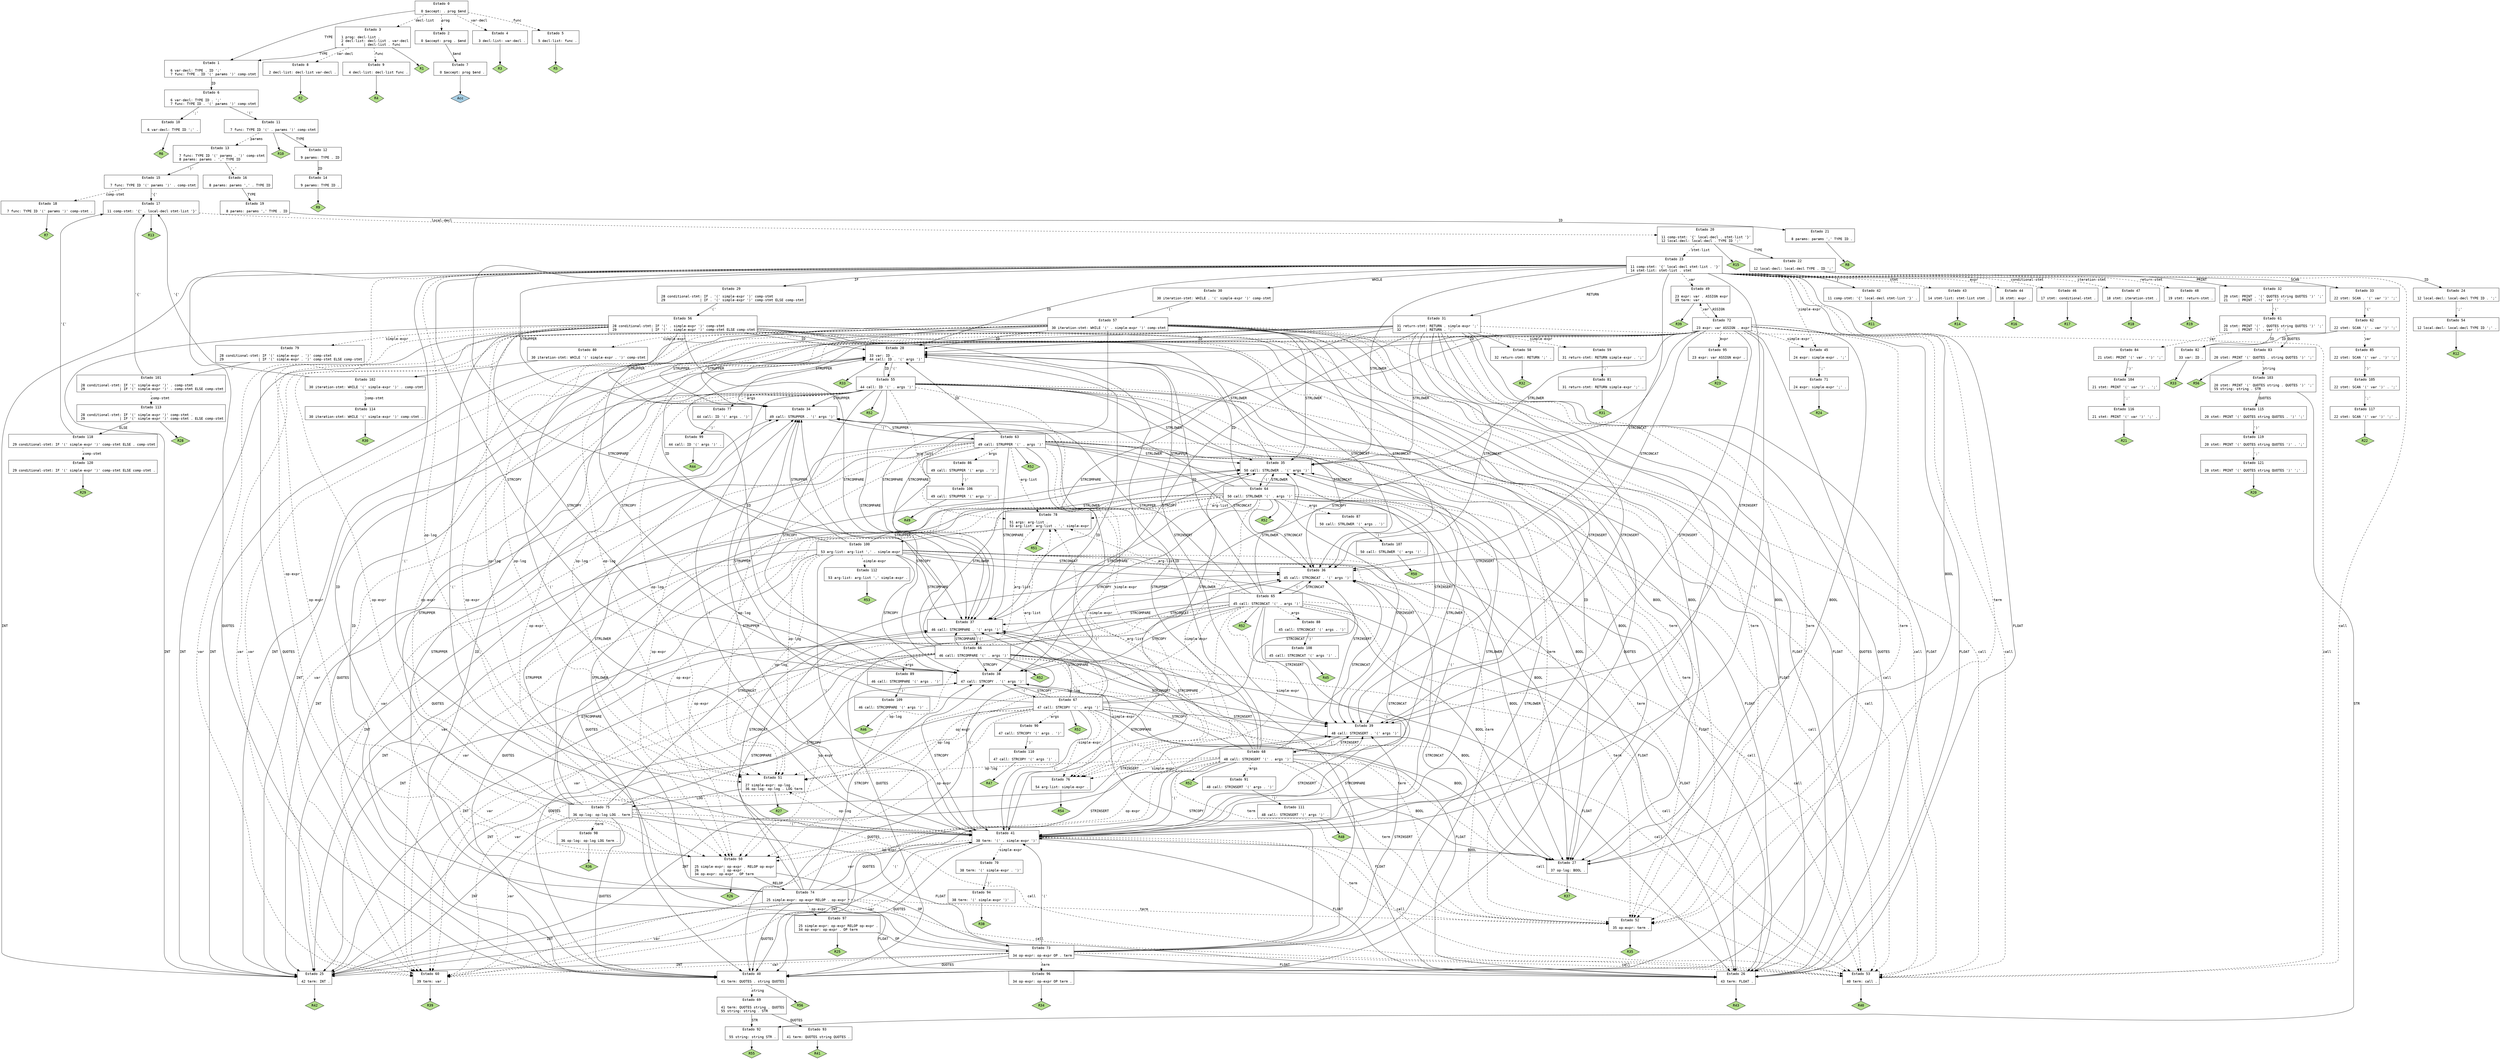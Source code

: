 // Gerado por GNU Bison 3.0.4.
// Relate erros para <bug-bison@gnu.org>.
// Site: <http://www.gnu.org/software/bison/>.

digraph "syntax.y"
{
  node [fontname = courier, shape = box, colorscheme = paired6]
  edge [fontname = courier]

  0 [label="Estado 0\n\l  0 $accept: . prog $end\l"]
  0 -> 1 [style=solid label="TYPE"]
  0 -> 2 [style=dashed label="prog"]
  0 -> 3 [style=dashed label="decl-list"]
  0 -> 4 [style=dashed label="var-decl"]
  0 -> 5 [style=dashed label="func"]
  1 [label="Estado 1\n\l  6 var-decl: TYPE . ID ';'\l  7 func: TYPE . ID '(' params ')' comp-stmt\l"]
  1 -> 6 [style=solid label="ID"]
  2 [label="Estado 2\n\l  0 $accept: prog . $end\l"]
  2 -> 7 [style=solid label="$end"]
  3 [label="Estado 3\n\l  1 prog: decl-list .\l  2 decl-list: decl-list . var-decl\l  4          | decl-list . func\l"]
  3 -> 1 [style=solid label="TYPE"]
  3 -> 8 [style=dashed label="var-decl"]
  3 -> 9 [style=dashed label="func"]
  3 -> "3R1" [style=solid]
 "3R1" [label="R1", fillcolor=3, shape=diamond, style=filled]
  4 [label="Estado 4\n\l  3 decl-list: var-decl .\l"]
  4 -> "4R3" [style=solid]
 "4R3" [label="R3", fillcolor=3, shape=diamond, style=filled]
  5 [label="Estado 5\n\l  5 decl-list: func .\l"]
  5 -> "5R5" [style=solid]
 "5R5" [label="R5", fillcolor=3, shape=diamond, style=filled]
  6 [label="Estado 6\n\l  6 var-decl: TYPE ID . ';'\l  7 func: TYPE ID . '(' params ')' comp-stmt\l"]
  6 -> 10 [style=solid label="';'"]
  6 -> 11 [style=solid label="'('"]
  7 [label="Estado 7\n\l  0 $accept: prog $end .\l"]
  7 -> "7R0" [style=solid]
 "7R0" [label="Acc", fillcolor=1, shape=diamond, style=filled]
  8 [label="Estado 8\n\l  2 decl-list: decl-list var-decl .\l"]
  8 -> "8R2" [style=solid]
 "8R2" [label="R2", fillcolor=3, shape=diamond, style=filled]
  9 [label="Estado 9\n\l  4 decl-list: decl-list func .\l"]
  9 -> "9R4" [style=solid]
 "9R4" [label="R4", fillcolor=3, shape=diamond, style=filled]
  10 [label="Estado 10\n\l  6 var-decl: TYPE ID ';' .\l"]
  10 -> "10R6" [style=solid]
 "10R6" [label="R6", fillcolor=3, shape=diamond, style=filled]
  11 [label="Estado 11\n\l  7 func: TYPE ID '(' . params ')' comp-stmt\l"]
  11 -> 12 [style=solid label="TYPE"]
  11 -> 13 [style=dashed label="params"]
  11 -> "11R10" [style=solid]
 "11R10" [label="R10", fillcolor=3, shape=diamond, style=filled]
  12 [label="Estado 12\n\l  9 params: TYPE . ID\l"]
  12 -> 14 [style=solid label="ID"]
  13 [label="Estado 13\n\l  7 func: TYPE ID '(' params . ')' comp-stmt\l  8 params: params . ',' TYPE ID\l"]
  13 -> 15 [style=solid label="')'"]
  13 -> 16 [style=solid label="','"]
  14 [label="Estado 14\n\l  9 params: TYPE ID .\l"]
  14 -> "14R9" [style=solid]
 "14R9" [label="R9", fillcolor=3, shape=diamond, style=filled]
  15 [label="Estado 15\n\l  7 func: TYPE ID '(' params ')' . comp-stmt\l"]
  15 -> 17 [style=solid label="'{'"]
  15 -> 18 [style=dashed label="comp-stmt"]
  16 [label="Estado 16\n\l  8 params: params ',' . TYPE ID\l"]
  16 -> 19 [style=solid label="TYPE"]
  17 [label="Estado 17\n\l 11 comp-stmt: '{' . local-decl stmt-list '}'\l"]
  17 -> 20 [style=dashed label="local-decl"]
  17 -> "17R13" [style=solid]
 "17R13" [label="R13", fillcolor=3, shape=diamond, style=filled]
  18 [label="Estado 18\n\l  7 func: TYPE ID '(' params ')' comp-stmt .\l"]
  18 -> "18R7" [style=solid]
 "18R7" [label="R7", fillcolor=3, shape=diamond, style=filled]
  19 [label="Estado 19\n\l  8 params: params ',' TYPE . ID\l"]
  19 -> 21 [style=solid label="ID"]
  20 [label="Estado 20\n\l 11 comp-stmt: '{' local-decl . stmt-list '}'\l 12 local-decl: local-decl . TYPE ID ';'\l"]
  20 -> 22 [style=solid label="TYPE"]
  20 -> 23 [style=dashed label="stmt-list"]
  20 -> "20R15" [style=solid]
 "20R15" [label="R15", fillcolor=3, shape=diamond, style=filled]
  21 [label="Estado 21\n\l  8 params: params ',' TYPE ID .\l"]
  21 -> "21R8" [style=solid]
 "21R8" [label="R8", fillcolor=3, shape=diamond, style=filled]
  22 [label="Estado 22\n\l 12 local-decl: local-decl TYPE . ID ';'\l"]
  22 -> 24 [style=solid label="ID"]
  23 [label="Estado 23\n\l 11 comp-stmt: '{' local-decl stmt-list . '}'\l 14 stmt-list: stmt-list . stmt\l"]
  23 -> 25 [style=solid label="INT"]
  23 -> 26 [style=solid label="FLOAT"]
  23 -> 27 [style=solid label="BOOL"]
  23 -> 28 [style=solid label="ID"]
  23 -> 29 [style=solid label="IF"]
  23 -> 30 [style=solid label="WHILE"]
  23 -> 31 [style=solid label="RETURN"]
  23 -> 32 [style=solid label="PRINT"]
  23 -> 33 [style=solid label="SCAN"]
  23 -> 34 [style=solid label="STRUPPER"]
  23 -> 35 [style=solid label="STRLOWER"]
  23 -> 36 [style=solid label="STRCONCAT"]
  23 -> 37 [style=solid label="STRCOMPARE"]
  23 -> 38 [style=solid label="STRCOPY"]
  23 -> 39 [style=solid label="STRINSERT"]
  23 -> 40 [style=solid label="QUOTES"]
  23 -> 41 [style=solid label="'('"]
  23 -> 42 [style=solid label="'}'"]
  23 -> 43 [style=dashed label="stmt"]
  23 -> 44 [style=dashed label="expr"]
  23 -> 45 [style=dashed label="simple-expr"]
  23 -> 46 [style=dashed label="conditional-stmt"]
  23 -> 47 [style=dashed label="iteration-stmt"]
  23 -> 48 [style=dashed label="return-stmt"]
  23 -> 49 [style=dashed label="var"]
  23 -> 50 [style=dashed label="op-expr"]
  23 -> 51 [style=dashed label="op-log"]
  23 -> 52 [style=dashed label="term"]
  23 -> 53 [style=dashed label="call"]
  24 [label="Estado 24\n\l 12 local-decl: local-decl TYPE ID . ';'\l"]
  24 -> 54 [style=solid label="';'"]
  25 [label="Estado 25\n\l 42 term: INT .\l"]
  25 -> "25R42" [style=solid]
 "25R42" [label="R42", fillcolor=3, shape=diamond, style=filled]
  26 [label="Estado 26\n\l 43 term: FLOAT .\l"]
  26 -> "26R43" [style=solid]
 "26R43" [label="R43", fillcolor=3, shape=diamond, style=filled]
  27 [label="Estado 27\n\l 37 op-log: BOOL .\l"]
  27 -> "27R37" [style=solid]
 "27R37" [label="R37", fillcolor=3, shape=diamond, style=filled]
  28 [label="Estado 28\n\l 33 var: ID .\l 44 call: ID . '(' args ')'\l"]
  28 -> 55 [style=solid label="'('"]
  28 -> "28R33" [style=solid]
 "28R33" [label="R33", fillcolor=3, shape=diamond, style=filled]
  29 [label="Estado 29\n\l 28 conditional-stmt: IF . '(' simple-expr ')' comp-stmt\l 29                 | IF . '(' simple-expr ')' comp-stmt ELSE comp-stmt\l"]
  29 -> 56 [style=solid label="'('"]
  30 [label="Estado 30\n\l 30 iteration-stmt: WHILE . '(' simple-expr ')' comp-stmt\l"]
  30 -> 57 [style=solid label="'('"]
  31 [label="Estado 31\n\l 31 return-stmt: RETURN . simple-expr ';'\l 32            | RETURN . ';'\l"]
  31 -> 25 [style=solid label="INT"]
  31 -> 26 [style=solid label="FLOAT"]
  31 -> 27 [style=solid label="BOOL"]
  31 -> 28 [style=solid label="ID"]
  31 -> 34 [style=solid label="STRUPPER"]
  31 -> 35 [style=solid label="STRLOWER"]
  31 -> 36 [style=solid label="STRCONCAT"]
  31 -> 37 [style=solid label="STRCOMPARE"]
  31 -> 38 [style=solid label="STRCOPY"]
  31 -> 39 [style=solid label="STRINSERT"]
  31 -> 40 [style=solid label="QUOTES"]
  31 -> 58 [style=solid label="';'"]
  31 -> 41 [style=solid label="'('"]
  31 -> 59 [style=dashed label="simple-expr"]
  31 -> 60 [style=dashed label="var"]
  31 -> 50 [style=dashed label="op-expr"]
  31 -> 51 [style=dashed label="op-log"]
  31 -> 52 [style=dashed label="term"]
  31 -> 53 [style=dashed label="call"]
  32 [label="Estado 32\n\l 20 stmt: PRINT . '(' QUOTES string QUOTES ')' ';'\l 21     | PRINT . '(' var ')' ';'\l"]
  32 -> 61 [style=solid label="'('"]
  33 [label="Estado 33\n\l 22 stmt: SCAN . '(' var ')' ';'\l"]
  33 -> 62 [style=solid label="'('"]
  34 [label="Estado 34\n\l 49 call: STRUPPER . '(' args ')'\l"]
  34 -> 63 [style=solid label="'('"]
  35 [label="Estado 35\n\l 50 call: STRLOWER . '(' args ')'\l"]
  35 -> 64 [style=solid label="'('"]
  36 [label="Estado 36\n\l 45 call: STRCONCAT . '(' args ')'\l"]
  36 -> 65 [style=solid label="'('"]
  37 [label="Estado 37\n\l 46 call: STRCOMPARE . '(' args ')'\l"]
  37 -> 66 [style=solid label="'('"]
  38 [label="Estado 38\n\l 47 call: STRCOPY . '(' args ')'\l"]
  38 -> 67 [style=solid label="'('"]
  39 [label="Estado 39\n\l 48 call: STRINSERT . '(' args ')'\l"]
  39 -> 68 [style=solid label="'('"]
  40 [label="Estado 40\n\l 41 term: QUOTES . string QUOTES\l"]
  40 -> 69 [style=dashed label="string"]
  40 -> "40R56" [style=solid]
 "40R56" [label="R56", fillcolor=3, shape=diamond, style=filled]
  41 [label="Estado 41\n\l 38 term: '(' . simple-expr ')'\l"]
  41 -> 25 [style=solid label="INT"]
  41 -> 26 [style=solid label="FLOAT"]
  41 -> 27 [style=solid label="BOOL"]
  41 -> 28 [style=solid label="ID"]
  41 -> 34 [style=solid label="STRUPPER"]
  41 -> 35 [style=solid label="STRLOWER"]
  41 -> 36 [style=solid label="STRCONCAT"]
  41 -> 37 [style=solid label="STRCOMPARE"]
  41 -> 38 [style=solid label="STRCOPY"]
  41 -> 39 [style=solid label="STRINSERT"]
  41 -> 40 [style=solid label="QUOTES"]
  41 -> 41 [style=solid label="'('"]
  41 -> 70 [style=dashed label="simple-expr"]
  41 -> 60 [style=dashed label="var"]
  41 -> 50 [style=dashed label="op-expr"]
  41 -> 51 [style=dashed label="op-log"]
  41 -> 52 [style=dashed label="term"]
  41 -> 53 [style=dashed label="call"]
  42 [label="Estado 42\n\l 11 comp-stmt: '{' local-decl stmt-list '}' .\l"]
  42 -> "42R11" [style=solid]
 "42R11" [label="R11", fillcolor=3, shape=diamond, style=filled]
  43 [label="Estado 43\n\l 14 stmt-list: stmt-list stmt .\l"]
  43 -> "43R14" [style=solid]
 "43R14" [label="R14", fillcolor=3, shape=diamond, style=filled]
  44 [label="Estado 44\n\l 16 stmt: expr .\l"]
  44 -> "44R16" [style=solid]
 "44R16" [label="R16", fillcolor=3, shape=diamond, style=filled]
  45 [label="Estado 45\n\l 24 expr: simple-expr . ';'\l"]
  45 -> 71 [style=solid label="';'"]
  46 [label="Estado 46\n\l 17 stmt: conditional-stmt .\l"]
  46 -> "46R17" [style=solid]
 "46R17" [label="R17", fillcolor=3, shape=diamond, style=filled]
  47 [label="Estado 47\n\l 18 stmt: iteration-stmt .\l"]
  47 -> "47R18" [style=solid]
 "47R18" [label="R18", fillcolor=3, shape=diamond, style=filled]
  48 [label="Estado 48\n\l 19 stmt: return-stmt .\l"]
  48 -> "48R19" [style=solid]
 "48R19" [label="R19", fillcolor=3, shape=diamond, style=filled]
  49 [label="Estado 49\n\l 23 expr: var . ASSIGN expr\l 39 term: var .\l"]
  49 -> 72 [style=solid label="ASSIGN"]
  49 -> "49R39" [style=solid]
 "49R39" [label="R39", fillcolor=3, shape=diamond, style=filled]
  50 [label="Estado 50\n\l 25 simple-expr: op-expr . RELOP op-expr\l 26            | op-expr .\l 34 op-expr: op-expr . OP term\l"]
  50 -> 73 [style=solid label="OP"]
  50 -> 74 [style=solid label="RELOP"]
  50 -> "50R26" [style=solid]
 "50R26" [label="R26", fillcolor=3, shape=diamond, style=filled]
  51 [label="Estado 51\n\l 27 simple-expr: op-log .\l 36 op-log: op-log . LOG term\l"]
  51 -> 75 [style=solid label="LOG"]
  51 -> "51R27" [style=solid]
 "51R27" [label="R27", fillcolor=3, shape=diamond, style=filled]
  52 [label="Estado 52\n\l 35 op-expr: term .\l"]
  52 -> "52R35" [style=solid]
 "52R35" [label="R35", fillcolor=3, shape=diamond, style=filled]
  53 [label="Estado 53\n\l 40 term: call .\l"]
  53 -> "53R40" [style=solid]
 "53R40" [label="R40", fillcolor=3, shape=diamond, style=filled]
  54 [label="Estado 54\n\l 12 local-decl: local-decl TYPE ID ';' .\l"]
  54 -> "54R12" [style=solid]
 "54R12" [label="R12", fillcolor=3, shape=diamond, style=filled]
  55 [label="Estado 55\n\l 44 call: ID '(' . args ')'\l"]
  55 -> 25 [style=solid label="INT"]
  55 -> 26 [style=solid label="FLOAT"]
  55 -> 27 [style=solid label="BOOL"]
  55 -> 28 [style=solid label="ID"]
  55 -> 34 [style=solid label="STRUPPER"]
  55 -> 35 [style=solid label="STRLOWER"]
  55 -> 36 [style=solid label="STRCONCAT"]
  55 -> 37 [style=solid label="STRCOMPARE"]
  55 -> 38 [style=solid label="STRCOPY"]
  55 -> 39 [style=solid label="STRINSERT"]
  55 -> 40 [style=solid label="QUOTES"]
  55 -> 41 [style=solid label="'('"]
  55 -> 76 [style=dashed label="simple-expr"]
  55 -> 60 [style=dashed label="var"]
  55 -> 50 [style=dashed label="op-expr"]
  55 -> 51 [style=dashed label="op-log"]
  55 -> 52 [style=dashed label="term"]
  55 -> 53 [style=dashed label="call"]
  55 -> 77 [style=dashed label="args"]
  55 -> 78 [style=dashed label="arg-list"]
  55 -> "55R52" [style=solid]
 "55R52" [label="R52", fillcolor=3, shape=diamond, style=filled]
  56 [label="Estado 56\n\l 28 conditional-stmt: IF '(' . simple-expr ')' comp-stmt\l 29                 | IF '(' . simple-expr ')' comp-stmt ELSE comp-stmt\l"]
  56 -> 25 [style=solid label="INT"]
  56 -> 26 [style=solid label="FLOAT"]
  56 -> 27 [style=solid label="BOOL"]
  56 -> 28 [style=solid label="ID"]
  56 -> 34 [style=solid label="STRUPPER"]
  56 -> 35 [style=solid label="STRLOWER"]
  56 -> 36 [style=solid label="STRCONCAT"]
  56 -> 37 [style=solid label="STRCOMPARE"]
  56 -> 38 [style=solid label="STRCOPY"]
  56 -> 39 [style=solid label="STRINSERT"]
  56 -> 40 [style=solid label="QUOTES"]
  56 -> 41 [style=solid label="'('"]
  56 -> 79 [style=dashed label="simple-expr"]
  56 -> 60 [style=dashed label="var"]
  56 -> 50 [style=dashed label="op-expr"]
  56 -> 51 [style=dashed label="op-log"]
  56 -> 52 [style=dashed label="term"]
  56 -> 53 [style=dashed label="call"]
  57 [label="Estado 57\n\l 30 iteration-stmt: WHILE '(' . simple-expr ')' comp-stmt\l"]
  57 -> 25 [style=solid label="INT"]
  57 -> 26 [style=solid label="FLOAT"]
  57 -> 27 [style=solid label="BOOL"]
  57 -> 28 [style=solid label="ID"]
  57 -> 34 [style=solid label="STRUPPER"]
  57 -> 35 [style=solid label="STRLOWER"]
  57 -> 36 [style=solid label="STRCONCAT"]
  57 -> 37 [style=solid label="STRCOMPARE"]
  57 -> 38 [style=solid label="STRCOPY"]
  57 -> 39 [style=solid label="STRINSERT"]
  57 -> 40 [style=solid label="QUOTES"]
  57 -> 41 [style=solid label="'('"]
  57 -> 80 [style=dashed label="simple-expr"]
  57 -> 60 [style=dashed label="var"]
  57 -> 50 [style=dashed label="op-expr"]
  57 -> 51 [style=dashed label="op-log"]
  57 -> 52 [style=dashed label="term"]
  57 -> 53 [style=dashed label="call"]
  58 [label="Estado 58\n\l 32 return-stmt: RETURN ';' .\l"]
  58 -> "58R32" [style=solid]
 "58R32" [label="R32", fillcolor=3, shape=diamond, style=filled]
  59 [label="Estado 59\n\l 31 return-stmt: RETURN simple-expr . ';'\l"]
  59 -> 81 [style=solid label="';'"]
  60 [label="Estado 60\n\l 39 term: var .\l"]
  60 -> "60R39" [style=solid]
 "60R39" [label="R39", fillcolor=3, shape=diamond, style=filled]
  61 [label="Estado 61\n\l 20 stmt: PRINT '(' . QUOTES string QUOTES ')' ';'\l 21     | PRINT '(' . var ')' ';'\l"]
  61 -> 82 [style=solid label="ID"]
  61 -> 83 [style=solid label="QUOTES"]
  61 -> 84 [style=dashed label="var"]
  62 [label="Estado 62\n\l 22 stmt: SCAN '(' . var ')' ';'\l"]
  62 -> 82 [style=solid label="ID"]
  62 -> 85 [style=dashed label="var"]
  63 [label="Estado 63\n\l 49 call: STRUPPER '(' . args ')'\l"]
  63 -> 25 [style=solid label="INT"]
  63 -> 26 [style=solid label="FLOAT"]
  63 -> 27 [style=solid label="BOOL"]
  63 -> 28 [style=solid label="ID"]
  63 -> 34 [style=solid label="STRUPPER"]
  63 -> 35 [style=solid label="STRLOWER"]
  63 -> 36 [style=solid label="STRCONCAT"]
  63 -> 37 [style=solid label="STRCOMPARE"]
  63 -> 38 [style=solid label="STRCOPY"]
  63 -> 39 [style=solid label="STRINSERT"]
  63 -> 40 [style=solid label="QUOTES"]
  63 -> 41 [style=solid label="'('"]
  63 -> 76 [style=dashed label="simple-expr"]
  63 -> 60 [style=dashed label="var"]
  63 -> 50 [style=dashed label="op-expr"]
  63 -> 51 [style=dashed label="op-log"]
  63 -> 52 [style=dashed label="term"]
  63 -> 53 [style=dashed label="call"]
  63 -> 86 [style=dashed label="args"]
  63 -> 78 [style=dashed label="arg-list"]
  63 -> "63R52" [style=solid]
 "63R52" [label="R52", fillcolor=3, shape=diamond, style=filled]
  64 [label="Estado 64\n\l 50 call: STRLOWER '(' . args ')'\l"]
  64 -> 25 [style=solid label="INT"]
  64 -> 26 [style=solid label="FLOAT"]
  64 -> 27 [style=solid label="BOOL"]
  64 -> 28 [style=solid label="ID"]
  64 -> 34 [style=solid label="STRUPPER"]
  64 -> 35 [style=solid label="STRLOWER"]
  64 -> 36 [style=solid label="STRCONCAT"]
  64 -> 37 [style=solid label="STRCOMPARE"]
  64 -> 38 [style=solid label="STRCOPY"]
  64 -> 39 [style=solid label="STRINSERT"]
  64 -> 40 [style=solid label="QUOTES"]
  64 -> 41 [style=solid label="'('"]
  64 -> 76 [style=dashed label="simple-expr"]
  64 -> 60 [style=dashed label="var"]
  64 -> 50 [style=dashed label="op-expr"]
  64 -> 51 [style=dashed label="op-log"]
  64 -> 52 [style=dashed label="term"]
  64 -> 53 [style=dashed label="call"]
  64 -> 87 [style=dashed label="args"]
  64 -> 78 [style=dashed label="arg-list"]
  64 -> "64R52" [style=solid]
 "64R52" [label="R52", fillcolor=3, shape=diamond, style=filled]
  65 [label="Estado 65\n\l 45 call: STRCONCAT '(' . args ')'\l"]
  65 -> 25 [style=solid label="INT"]
  65 -> 26 [style=solid label="FLOAT"]
  65 -> 27 [style=solid label="BOOL"]
  65 -> 28 [style=solid label="ID"]
  65 -> 34 [style=solid label="STRUPPER"]
  65 -> 35 [style=solid label="STRLOWER"]
  65 -> 36 [style=solid label="STRCONCAT"]
  65 -> 37 [style=solid label="STRCOMPARE"]
  65 -> 38 [style=solid label="STRCOPY"]
  65 -> 39 [style=solid label="STRINSERT"]
  65 -> 40 [style=solid label="QUOTES"]
  65 -> 41 [style=solid label="'('"]
  65 -> 76 [style=dashed label="simple-expr"]
  65 -> 60 [style=dashed label="var"]
  65 -> 50 [style=dashed label="op-expr"]
  65 -> 51 [style=dashed label="op-log"]
  65 -> 52 [style=dashed label="term"]
  65 -> 53 [style=dashed label="call"]
  65 -> 88 [style=dashed label="args"]
  65 -> 78 [style=dashed label="arg-list"]
  65 -> "65R52" [style=solid]
 "65R52" [label="R52", fillcolor=3, shape=diamond, style=filled]
  66 [label="Estado 66\n\l 46 call: STRCOMPARE '(' . args ')'\l"]
  66 -> 25 [style=solid label="INT"]
  66 -> 26 [style=solid label="FLOAT"]
  66 -> 27 [style=solid label="BOOL"]
  66 -> 28 [style=solid label="ID"]
  66 -> 34 [style=solid label="STRUPPER"]
  66 -> 35 [style=solid label="STRLOWER"]
  66 -> 36 [style=solid label="STRCONCAT"]
  66 -> 37 [style=solid label="STRCOMPARE"]
  66 -> 38 [style=solid label="STRCOPY"]
  66 -> 39 [style=solid label="STRINSERT"]
  66 -> 40 [style=solid label="QUOTES"]
  66 -> 41 [style=solid label="'('"]
  66 -> 76 [style=dashed label="simple-expr"]
  66 -> 60 [style=dashed label="var"]
  66 -> 50 [style=dashed label="op-expr"]
  66 -> 51 [style=dashed label="op-log"]
  66 -> 52 [style=dashed label="term"]
  66 -> 53 [style=dashed label="call"]
  66 -> 89 [style=dashed label="args"]
  66 -> 78 [style=dashed label="arg-list"]
  66 -> "66R52" [style=solid]
 "66R52" [label="R52", fillcolor=3, shape=diamond, style=filled]
  67 [label="Estado 67\n\l 47 call: STRCOPY '(' . args ')'\l"]
  67 -> 25 [style=solid label="INT"]
  67 -> 26 [style=solid label="FLOAT"]
  67 -> 27 [style=solid label="BOOL"]
  67 -> 28 [style=solid label="ID"]
  67 -> 34 [style=solid label="STRUPPER"]
  67 -> 35 [style=solid label="STRLOWER"]
  67 -> 36 [style=solid label="STRCONCAT"]
  67 -> 37 [style=solid label="STRCOMPARE"]
  67 -> 38 [style=solid label="STRCOPY"]
  67 -> 39 [style=solid label="STRINSERT"]
  67 -> 40 [style=solid label="QUOTES"]
  67 -> 41 [style=solid label="'('"]
  67 -> 76 [style=dashed label="simple-expr"]
  67 -> 60 [style=dashed label="var"]
  67 -> 50 [style=dashed label="op-expr"]
  67 -> 51 [style=dashed label="op-log"]
  67 -> 52 [style=dashed label="term"]
  67 -> 53 [style=dashed label="call"]
  67 -> 90 [style=dashed label="args"]
  67 -> 78 [style=dashed label="arg-list"]
  67 -> "67R52" [style=solid]
 "67R52" [label="R52", fillcolor=3, shape=diamond, style=filled]
  68 [label="Estado 68\n\l 48 call: STRINSERT '(' . args ')'\l"]
  68 -> 25 [style=solid label="INT"]
  68 -> 26 [style=solid label="FLOAT"]
  68 -> 27 [style=solid label="BOOL"]
  68 -> 28 [style=solid label="ID"]
  68 -> 34 [style=solid label="STRUPPER"]
  68 -> 35 [style=solid label="STRLOWER"]
  68 -> 36 [style=solid label="STRCONCAT"]
  68 -> 37 [style=solid label="STRCOMPARE"]
  68 -> 38 [style=solid label="STRCOPY"]
  68 -> 39 [style=solid label="STRINSERT"]
  68 -> 40 [style=solid label="QUOTES"]
  68 -> 41 [style=solid label="'('"]
  68 -> 76 [style=dashed label="simple-expr"]
  68 -> 60 [style=dashed label="var"]
  68 -> 50 [style=dashed label="op-expr"]
  68 -> 51 [style=dashed label="op-log"]
  68 -> 52 [style=dashed label="term"]
  68 -> 53 [style=dashed label="call"]
  68 -> 91 [style=dashed label="args"]
  68 -> 78 [style=dashed label="arg-list"]
  68 -> "68R52" [style=solid]
 "68R52" [label="R52", fillcolor=3, shape=diamond, style=filled]
  69 [label="Estado 69\n\l 41 term: QUOTES string . QUOTES\l 55 string: string . STR\l"]
  69 -> 92 [style=solid label="STR"]
  69 -> 93 [style=solid label="QUOTES"]
  70 [label="Estado 70\n\l 38 term: '(' simple-expr . ')'\l"]
  70 -> 94 [style=solid label="')'"]
  71 [label="Estado 71\n\l 24 expr: simple-expr ';' .\l"]
  71 -> "71R24" [style=solid]
 "71R24" [label="R24", fillcolor=3, shape=diamond, style=filled]
  72 [label="Estado 72\n\l 23 expr: var ASSIGN . expr\l"]
  72 -> 25 [style=solid label="INT"]
  72 -> 26 [style=solid label="FLOAT"]
  72 -> 27 [style=solid label="BOOL"]
  72 -> 28 [style=solid label="ID"]
  72 -> 34 [style=solid label="STRUPPER"]
  72 -> 35 [style=solid label="STRLOWER"]
  72 -> 36 [style=solid label="STRCONCAT"]
  72 -> 37 [style=solid label="STRCOMPARE"]
  72 -> 38 [style=solid label="STRCOPY"]
  72 -> 39 [style=solid label="STRINSERT"]
  72 -> 40 [style=solid label="QUOTES"]
  72 -> 41 [style=solid label="'('"]
  72 -> 95 [style=dashed label="expr"]
  72 -> 45 [style=dashed label="simple-expr"]
  72 -> 49 [style=dashed label="var"]
  72 -> 50 [style=dashed label="op-expr"]
  72 -> 51 [style=dashed label="op-log"]
  72 -> 52 [style=dashed label="term"]
  72 -> 53 [style=dashed label="call"]
  73 [label="Estado 73\n\l 34 op-expr: op-expr OP . term\l"]
  73 -> 25 [style=solid label="INT"]
  73 -> 26 [style=solid label="FLOAT"]
  73 -> 28 [style=solid label="ID"]
  73 -> 34 [style=solid label="STRUPPER"]
  73 -> 35 [style=solid label="STRLOWER"]
  73 -> 36 [style=solid label="STRCONCAT"]
  73 -> 37 [style=solid label="STRCOMPARE"]
  73 -> 38 [style=solid label="STRCOPY"]
  73 -> 39 [style=solid label="STRINSERT"]
  73 -> 40 [style=solid label="QUOTES"]
  73 -> 41 [style=solid label="'('"]
  73 -> 60 [style=dashed label="var"]
  73 -> 96 [style=dashed label="term"]
  73 -> 53 [style=dashed label="call"]
  74 [label="Estado 74\n\l 25 simple-expr: op-expr RELOP . op-expr\l"]
  74 -> 25 [style=solid label="INT"]
  74 -> 26 [style=solid label="FLOAT"]
  74 -> 28 [style=solid label="ID"]
  74 -> 34 [style=solid label="STRUPPER"]
  74 -> 35 [style=solid label="STRLOWER"]
  74 -> 36 [style=solid label="STRCONCAT"]
  74 -> 37 [style=solid label="STRCOMPARE"]
  74 -> 38 [style=solid label="STRCOPY"]
  74 -> 39 [style=solid label="STRINSERT"]
  74 -> 40 [style=solid label="QUOTES"]
  74 -> 41 [style=solid label="'('"]
  74 -> 60 [style=dashed label="var"]
  74 -> 97 [style=dashed label="op-expr"]
  74 -> 52 [style=dashed label="term"]
  74 -> 53 [style=dashed label="call"]
  75 [label="Estado 75\n\l 36 op-log: op-log LOG . term\l"]
  75 -> 25 [style=solid label="INT"]
  75 -> 26 [style=solid label="FLOAT"]
  75 -> 28 [style=solid label="ID"]
  75 -> 34 [style=solid label="STRUPPER"]
  75 -> 35 [style=solid label="STRLOWER"]
  75 -> 36 [style=solid label="STRCONCAT"]
  75 -> 37 [style=solid label="STRCOMPARE"]
  75 -> 38 [style=solid label="STRCOPY"]
  75 -> 39 [style=solid label="STRINSERT"]
  75 -> 40 [style=solid label="QUOTES"]
  75 -> 41 [style=solid label="'('"]
  75 -> 60 [style=dashed label="var"]
  75 -> 98 [style=dashed label="term"]
  75 -> 53 [style=dashed label="call"]
  76 [label="Estado 76\n\l 54 arg-list: simple-expr .\l"]
  76 -> "76R54" [style=solid]
 "76R54" [label="R54", fillcolor=3, shape=diamond, style=filled]
  77 [label="Estado 77\n\l 44 call: ID '(' args . ')'\l"]
  77 -> 99 [style=solid label="')'"]
  78 [label="Estado 78\n\l 51 args: arg-list .\l 53 arg-list: arg-list . ',' simple-expr\l"]
  78 -> 100 [style=solid label="','"]
  78 -> "78R51" [style=solid]
 "78R51" [label="R51", fillcolor=3, shape=diamond, style=filled]
  79 [label="Estado 79\n\l 28 conditional-stmt: IF '(' simple-expr . ')' comp-stmt\l 29                 | IF '(' simple-expr . ')' comp-stmt ELSE comp-stmt\l"]
  79 -> 101 [style=solid label="')'"]
  80 [label="Estado 80\n\l 30 iteration-stmt: WHILE '(' simple-expr . ')' comp-stmt\l"]
  80 -> 102 [style=solid label="')'"]
  81 [label="Estado 81\n\l 31 return-stmt: RETURN simple-expr ';' .\l"]
  81 -> "81R31" [style=solid]
 "81R31" [label="R31", fillcolor=3, shape=diamond, style=filled]
  82 [label="Estado 82\n\l 33 var: ID .\l"]
  82 -> "82R33" [style=solid]
 "82R33" [label="R33", fillcolor=3, shape=diamond, style=filled]
  83 [label="Estado 83\n\l 20 stmt: PRINT '(' QUOTES . string QUOTES ')' ';'\l"]
  83 -> 103 [style=dashed label="string"]
  83 -> "83R56" [style=solid]
 "83R56" [label="R56", fillcolor=3, shape=diamond, style=filled]
  84 [label="Estado 84\n\l 21 stmt: PRINT '(' var . ')' ';'\l"]
  84 -> 104 [style=solid label="')'"]
  85 [label="Estado 85\n\l 22 stmt: SCAN '(' var . ')' ';'\l"]
  85 -> 105 [style=solid label="')'"]
  86 [label="Estado 86\n\l 49 call: STRUPPER '(' args . ')'\l"]
  86 -> 106 [style=solid label="')'"]
  87 [label="Estado 87\n\l 50 call: STRLOWER '(' args . ')'\l"]
  87 -> 107 [style=solid label="')'"]
  88 [label="Estado 88\n\l 45 call: STRCONCAT '(' args . ')'\l"]
  88 -> 108 [style=solid label="')'"]
  89 [label="Estado 89\n\l 46 call: STRCOMPARE '(' args . ')'\l"]
  89 -> 109 [style=solid label="')'"]
  90 [label="Estado 90\n\l 47 call: STRCOPY '(' args . ')'\l"]
  90 -> 110 [style=solid label="')'"]
  91 [label="Estado 91\n\l 48 call: STRINSERT '(' args . ')'\l"]
  91 -> 111 [style=solid label="')'"]
  92 [label="Estado 92\n\l 55 string: string STR .\l"]
  92 -> "92R55" [style=solid]
 "92R55" [label="R55", fillcolor=3, shape=diamond, style=filled]
  93 [label="Estado 93\n\l 41 term: QUOTES string QUOTES .\l"]
  93 -> "93R41" [style=solid]
 "93R41" [label="R41", fillcolor=3, shape=diamond, style=filled]
  94 [label="Estado 94\n\l 38 term: '(' simple-expr ')' .\l"]
  94 -> "94R38" [style=solid]
 "94R38" [label="R38", fillcolor=3, shape=diamond, style=filled]
  95 [label="Estado 95\n\l 23 expr: var ASSIGN expr .\l"]
  95 -> "95R23" [style=solid]
 "95R23" [label="R23", fillcolor=3, shape=diamond, style=filled]
  96 [label="Estado 96\n\l 34 op-expr: op-expr OP term .\l"]
  96 -> "96R34" [style=solid]
 "96R34" [label="R34", fillcolor=3, shape=diamond, style=filled]
  97 [label="Estado 97\n\l 25 simple-expr: op-expr RELOP op-expr .\l 34 op-expr: op-expr . OP term\l"]
  97 -> 73 [style=solid label="OP"]
  97 -> "97R25" [style=solid]
 "97R25" [label="R25", fillcolor=3, shape=diamond, style=filled]
  98 [label="Estado 98\n\l 36 op-log: op-log LOG term .\l"]
  98 -> "98R36" [style=solid]
 "98R36" [label="R36", fillcolor=3, shape=diamond, style=filled]
  99 [label="Estado 99\n\l 44 call: ID '(' args ')' .\l"]
  99 -> "99R44" [style=solid]
 "99R44" [label="R44", fillcolor=3, shape=diamond, style=filled]
  100 [label="Estado 100\n\l 53 arg-list: arg-list ',' . simple-expr\l"]
  100 -> 25 [style=solid label="INT"]
  100 -> 26 [style=solid label="FLOAT"]
  100 -> 27 [style=solid label="BOOL"]
  100 -> 28 [style=solid label="ID"]
  100 -> 34 [style=solid label="STRUPPER"]
  100 -> 35 [style=solid label="STRLOWER"]
  100 -> 36 [style=solid label="STRCONCAT"]
  100 -> 37 [style=solid label="STRCOMPARE"]
  100 -> 38 [style=solid label="STRCOPY"]
  100 -> 39 [style=solid label="STRINSERT"]
  100 -> 40 [style=solid label="QUOTES"]
  100 -> 41 [style=solid label="'('"]
  100 -> 112 [style=dashed label="simple-expr"]
  100 -> 60 [style=dashed label="var"]
  100 -> 50 [style=dashed label="op-expr"]
  100 -> 51 [style=dashed label="op-log"]
  100 -> 52 [style=dashed label="term"]
  100 -> 53 [style=dashed label="call"]
  101 [label="Estado 101\n\l 28 conditional-stmt: IF '(' simple-expr ')' . comp-stmt\l 29                 | IF '(' simple-expr ')' . comp-stmt ELSE comp-stmt\l"]
  101 -> 17 [style=solid label="'{'"]
  101 -> 113 [style=dashed label="comp-stmt"]
  102 [label="Estado 102\n\l 30 iteration-stmt: WHILE '(' simple-expr ')' . comp-stmt\l"]
  102 -> 17 [style=solid label="'{'"]
  102 -> 114 [style=dashed label="comp-stmt"]
  103 [label="Estado 103\n\l 20 stmt: PRINT '(' QUOTES string . QUOTES ')' ';'\l 55 string: string . STR\l"]
  103 -> 92 [style=solid label="STR"]
  103 -> 115 [style=solid label="QUOTES"]
  104 [label="Estado 104\n\l 21 stmt: PRINT '(' var ')' . ';'\l"]
  104 -> 116 [style=solid label="';'"]
  105 [label="Estado 105\n\l 22 stmt: SCAN '(' var ')' . ';'\l"]
  105 -> 117 [style=solid label="';'"]
  106 [label="Estado 106\n\l 49 call: STRUPPER '(' args ')' .\l"]
  106 -> "106R49" [style=solid]
 "106R49" [label="R49", fillcolor=3, shape=diamond, style=filled]
  107 [label="Estado 107\n\l 50 call: STRLOWER '(' args ')' .\l"]
  107 -> "107R50" [style=solid]
 "107R50" [label="R50", fillcolor=3, shape=diamond, style=filled]
  108 [label="Estado 108\n\l 45 call: STRCONCAT '(' args ')' .\l"]
  108 -> "108R45" [style=solid]
 "108R45" [label="R45", fillcolor=3, shape=diamond, style=filled]
  109 [label="Estado 109\n\l 46 call: STRCOMPARE '(' args ')' .\l"]
  109 -> "109R46" [style=solid]
 "109R46" [label="R46", fillcolor=3, shape=diamond, style=filled]
  110 [label="Estado 110\n\l 47 call: STRCOPY '(' args ')' .\l"]
  110 -> "110R47" [style=solid]
 "110R47" [label="R47", fillcolor=3, shape=diamond, style=filled]
  111 [label="Estado 111\n\l 48 call: STRINSERT '(' args ')' .\l"]
  111 -> "111R48" [style=solid]
 "111R48" [label="R48", fillcolor=3, shape=diamond, style=filled]
  112 [label="Estado 112\n\l 53 arg-list: arg-list ',' simple-expr .\l"]
  112 -> "112R53" [style=solid]
 "112R53" [label="R53", fillcolor=3, shape=diamond, style=filled]
  113 [label="Estado 113\n\l 28 conditional-stmt: IF '(' simple-expr ')' comp-stmt .\l 29                 | IF '(' simple-expr ')' comp-stmt . ELSE comp-stmt\l"]
  113 -> 118 [style=solid label="ELSE"]
  113 -> "113R28" [style=solid]
 "113R28" [label="R28", fillcolor=3, shape=diamond, style=filled]
  114 [label="Estado 114\n\l 30 iteration-stmt: WHILE '(' simple-expr ')' comp-stmt .\l"]
  114 -> "114R30" [style=solid]
 "114R30" [label="R30", fillcolor=3, shape=diamond, style=filled]
  115 [label="Estado 115\n\l 20 stmt: PRINT '(' QUOTES string QUOTES . ')' ';'\l"]
  115 -> 119 [style=solid label="')'"]
  116 [label="Estado 116\n\l 21 stmt: PRINT '(' var ')' ';' .\l"]
  116 -> "116R21" [style=solid]
 "116R21" [label="R21", fillcolor=3, shape=diamond, style=filled]
  117 [label="Estado 117\n\l 22 stmt: SCAN '(' var ')' ';' .\l"]
  117 -> "117R22" [style=solid]
 "117R22" [label="R22", fillcolor=3, shape=diamond, style=filled]
  118 [label="Estado 118\n\l 29 conditional-stmt: IF '(' simple-expr ')' comp-stmt ELSE . comp-stmt\l"]
  118 -> 17 [style=solid label="'{'"]
  118 -> 120 [style=dashed label="comp-stmt"]
  119 [label="Estado 119\n\l 20 stmt: PRINT '(' QUOTES string QUOTES ')' . ';'\l"]
  119 -> 121 [style=solid label="';'"]
  120 [label="Estado 120\n\l 29 conditional-stmt: IF '(' simple-expr ')' comp-stmt ELSE comp-stmt .\l"]
  120 -> "120R29" [style=solid]
 "120R29" [label="R29", fillcolor=3, shape=diamond, style=filled]
  121 [label="Estado 121\n\l 20 stmt: PRINT '(' QUOTES string QUOTES ')' ';' .\l"]
  121 -> "121R20" [style=solid]
 "121R20" [label="R20", fillcolor=3, shape=diamond, style=filled]
}
